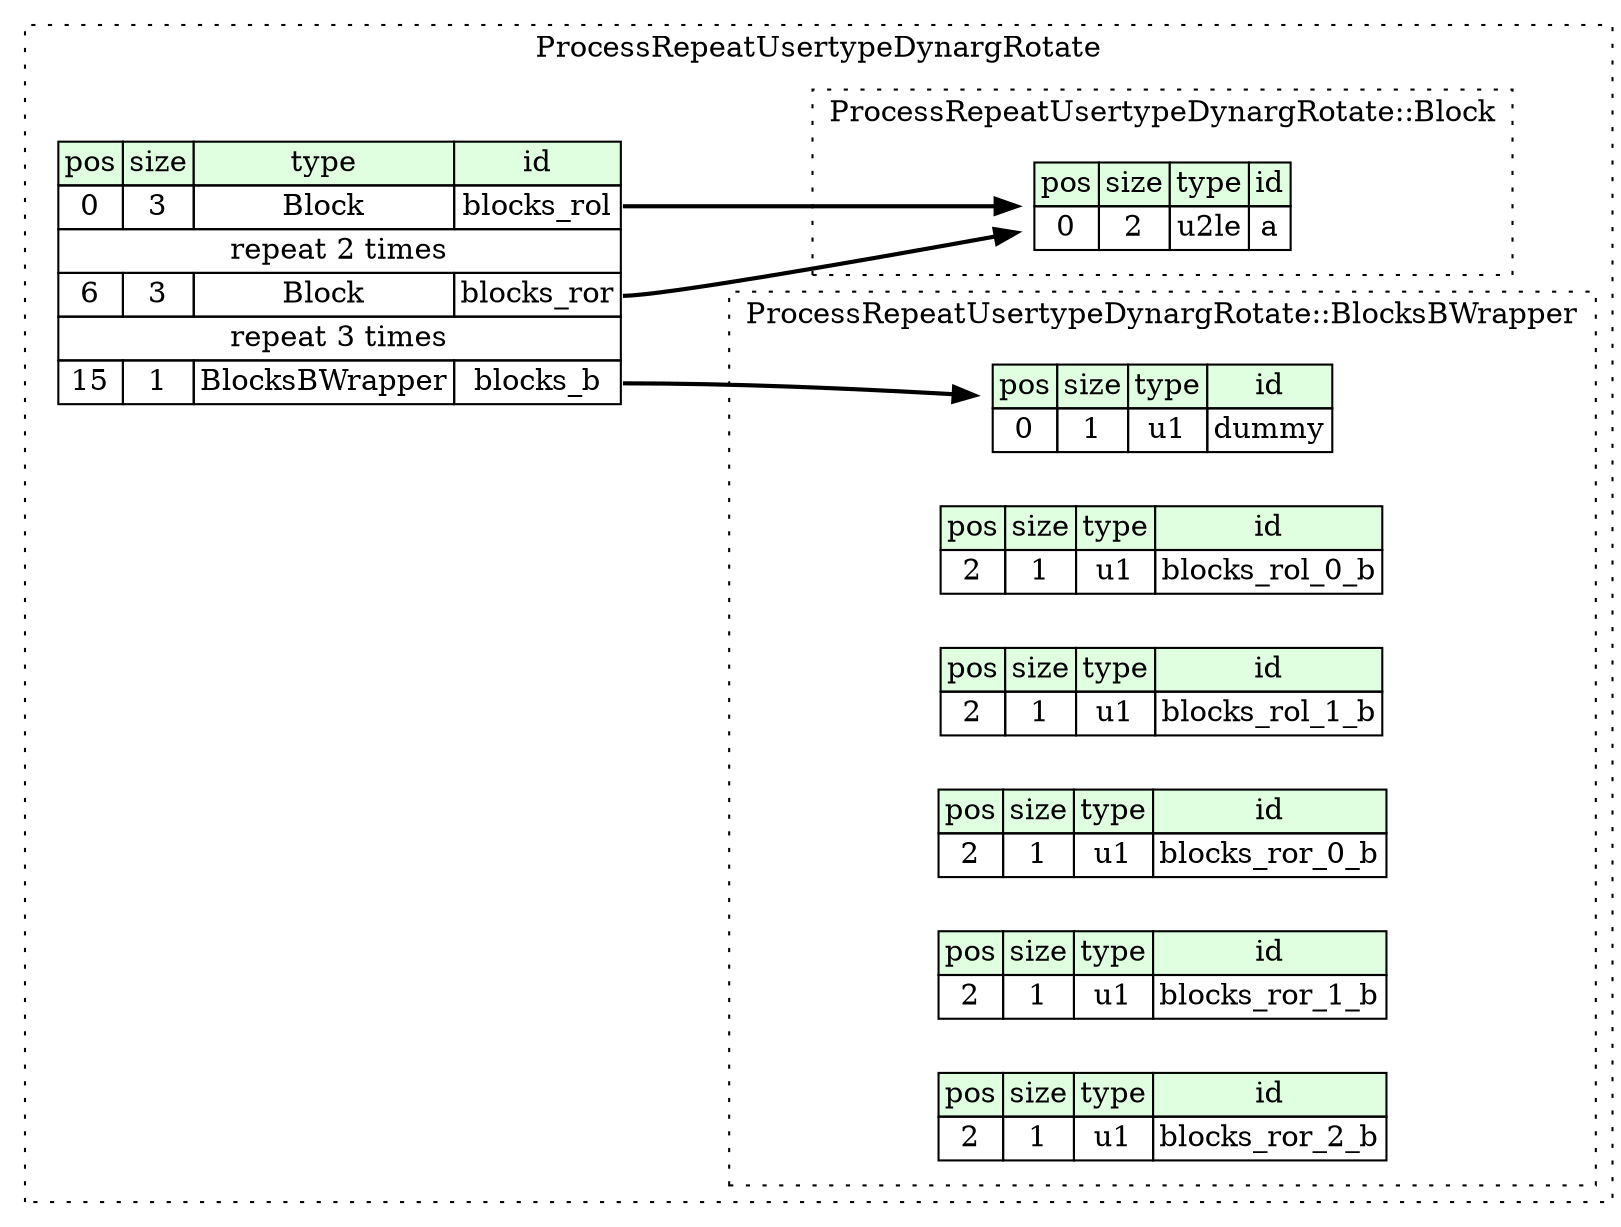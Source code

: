 digraph {
	rankdir=LR;
	node [shape=plaintext];
	subgraph cluster__process_repeat_usertype_dynarg_rotate {
		label="ProcessRepeatUsertypeDynargRotate";
		graph[style=dotted];

		process_repeat_usertype_dynarg_rotate__seq [label=<<TABLE BORDER="0" CELLBORDER="1" CELLSPACING="0">
			<TR><TD BGCOLOR="#E0FFE0">pos</TD><TD BGCOLOR="#E0FFE0">size</TD><TD BGCOLOR="#E0FFE0">type</TD><TD BGCOLOR="#E0FFE0">id</TD></TR>
			<TR><TD PORT="blocks_rol_pos">0</TD><TD PORT="blocks_rol_size">3</TD><TD>Block</TD><TD PORT="blocks_rol_type">blocks_rol</TD></TR>
			<TR><TD COLSPAN="4" PORT="blocks_rol__repeat">repeat 2 times</TD></TR>
			<TR><TD PORT="blocks_ror_pos">6</TD><TD PORT="blocks_ror_size">3</TD><TD>Block</TD><TD PORT="blocks_ror_type">blocks_ror</TD></TR>
			<TR><TD COLSPAN="4" PORT="blocks_ror__repeat">repeat 3 times</TD></TR>
			<TR><TD PORT="blocks_b_pos">15</TD><TD PORT="blocks_b_size">1</TD><TD>BlocksBWrapper</TD><TD PORT="blocks_b_type">blocks_b</TD></TR>
		</TABLE>>];
		subgraph cluster__block {
			label="ProcessRepeatUsertypeDynargRotate::Block";
			graph[style=dotted];

			block__seq [label=<<TABLE BORDER="0" CELLBORDER="1" CELLSPACING="0">
				<TR><TD BGCOLOR="#E0FFE0">pos</TD><TD BGCOLOR="#E0FFE0">size</TD><TD BGCOLOR="#E0FFE0">type</TD><TD BGCOLOR="#E0FFE0">id</TD></TR>
				<TR><TD PORT="a_pos">0</TD><TD PORT="a_size">2</TD><TD>u2le</TD><TD PORT="a_type">a</TD></TR>
			</TABLE>>];
		}
		subgraph cluster__blocks_b_wrapper {
			label="ProcessRepeatUsertypeDynargRotate::BlocksBWrapper";
			graph[style=dotted];

			blocks_b_wrapper__seq [label=<<TABLE BORDER="0" CELLBORDER="1" CELLSPACING="0">
				<TR><TD BGCOLOR="#E0FFE0">pos</TD><TD BGCOLOR="#E0FFE0">size</TD><TD BGCOLOR="#E0FFE0">type</TD><TD BGCOLOR="#E0FFE0">id</TD></TR>
				<TR><TD PORT="dummy_pos">0</TD><TD PORT="dummy_size">1</TD><TD>u1</TD><TD PORT="dummy_type">dummy</TD></TR>
			</TABLE>>];
			blocks_b_wrapper__inst__blocks_rol_0_b [label=<<TABLE BORDER="0" CELLBORDER="1" CELLSPACING="0">
				<TR><TD BGCOLOR="#E0FFE0">pos</TD><TD BGCOLOR="#E0FFE0">size</TD><TD BGCOLOR="#E0FFE0">type</TD><TD BGCOLOR="#E0FFE0">id</TD></TR>
				<TR><TD PORT="blocks_rol_0_b_pos">2</TD><TD PORT="blocks_rol_0_b_size">1</TD><TD>u1</TD><TD PORT="blocks_rol_0_b_type">blocks_rol_0_b</TD></TR>
			</TABLE>>];
			blocks_b_wrapper__inst__blocks_rol_1_b [label=<<TABLE BORDER="0" CELLBORDER="1" CELLSPACING="0">
				<TR><TD BGCOLOR="#E0FFE0">pos</TD><TD BGCOLOR="#E0FFE0">size</TD><TD BGCOLOR="#E0FFE0">type</TD><TD BGCOLOR="#E0FFE0">id</TD></TR>
				<TR><TD PORT="blocks_rol_1_b_pos">2</TD><TD PORT="blocks_rol_1_b_size">1</TD><TD>u1</TD><TD PORT="blocks_rol_1_b_type">blocks_rol_1_b</TD></TR>
			</TABLE>>];
			blocks_b_wrapper__inst__blocks_ror_0_b [label=<<TABLE BORDER="0" CELLBORDER="1" CELLSPACING="0">
				<TR><TD BGCOLOR="#E0FFE0">pos</TD><TD BGCOLOR="#E0FFE0">size</TD><TD BGCOLOR="#E0FFE0">type</TD><TD BGCOLOR="#E0FFE0">id</TD></TR>
				<TR><TD PORT="blocks_ror_0_b_pos">2</TD><TD PORT="blocks_ror_0_b_size">1</TD><TD>u1</TD><TD PORT="blocks_ror_0_b_type">blocks_ror_0_b</TD></TR>
			</TABLE>>];
			blocks_b_wrapper__inst__blocks_ror_1_b [label=<<TABLE BORDER="0" CELLBORDER="1" CELLSPACING="0">
				<TR><TD BGCOLOR="#E0FFE0">pos</TD><TD BGCOLOR="#E0FFE0">size</TD><TD BGCOLOR="#E0FFE0">type</TD><TD BGCOLOR="#E0FFE0">id</TD></TR>
				<TR><TD PORT="blocks_ror_1_b_pos">2</TD><TD PORT="blocks_ror_1_b_size">1</TD><TD>u1</TD><TD PORT="blocks_ror_1_b_type">blocks_ror_1_b</TD></TR>
			</TABLE>>];
			blocks_b_wrapper__inst__blocks_ror_2_b [label=<<TABLE BORDER="0" CELLBORDER="1" CELLSPACING="0">
				<TR><TD BGCOLOR="#E0FFE0">pos</TD><TD BGCOLOR="#E0FFE0">size</TD><TD BGCOLOR="#E0FFE0">type</TD><TD BGCOLOR="#E0FFE0">id</TD></TR>
				<TR><TD PORT="blocks_ror_2_b_pos">2</TD><TD PORT="blocks_ror_2_b_size">1</TD><TD>u1</TD><TD PORT="blocks_ror_2_b_type">blocks_ror_2_b</TD></TR>
			</TABLE>>];
		}
	}
	process_repeat_usertype_dynarg_rotate__seq:blocks_rol_type -> block__seq [style=bold];
	process_repeat_usertype_dynarg_rotate__seq:blocks_ror_type -> block__seq [style=bold];
	process_repeat_usertype_dynarg_rotate__seq:blocks_b_type -> blocks_b_wrapper__seq [style=bold];
}
